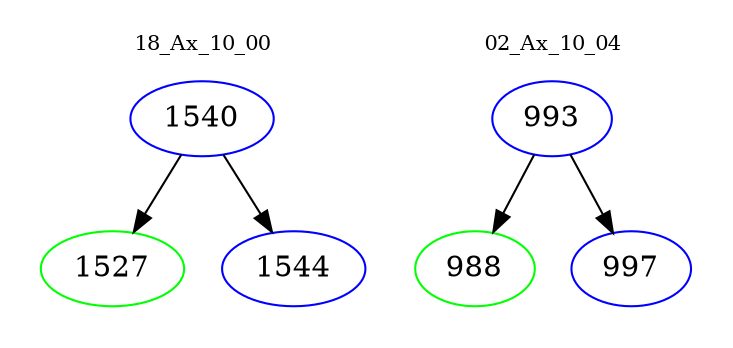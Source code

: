 digraph{
subgraph cluster_0 {
color = white
label = "18_Ax_10_00";
fontsize=10;
T0_1540 [label="1540", color="blue"]
T0_1540 -> T0_1527 [color="black"]
T0_1527 [label="1527", color="green"]
T0_1540 -> T0_1544 [color="black"]
T0_1544 [label="1544", color="blue"]
}
subgraph cluster_1 {
color = white
label = "02_Ax_10_04";
fontsize=10;
T1_993 [label="993", color="blue"]
T1_993 -> T1_988 [color="black"]
T1_988 [label="988", color="green"]
T1_993 -> T1_997 [color="black"]
T1_997 [label="997", color="blue"]
}
}
